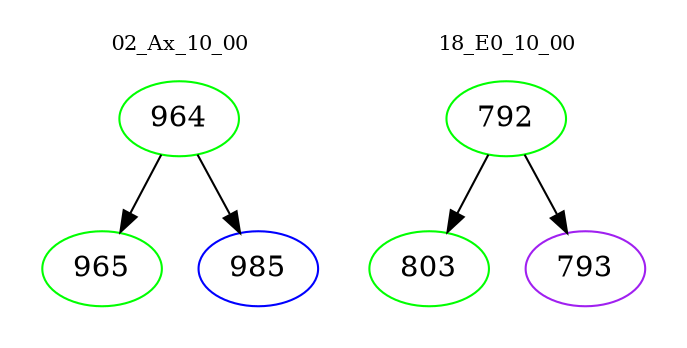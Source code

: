 digraph{
subgraph cluster_0 {
color = white
label = "02_Ax_10_00";
fontsize=10;
T0_964 [label="964", color="green"]
T0_964 -> T0_965 [color="black"]
T0_965 [label="965", color="green"]
T0_964 -> T0_985 [color="black"]
T0_985 [label="985", color="blue"]
}
subgraph cluster_1 {
color = white
label = "18_E0_10_00";
fontsize=10;
T1_792 [label="792", color="green"]
T1_792 -> T1_803 [color="black"]
T1_803 [label="803", color="green"]
T1_792 -> T1_793 [color="black"]
T1_793 [label="793", color="purple"]
}
}
